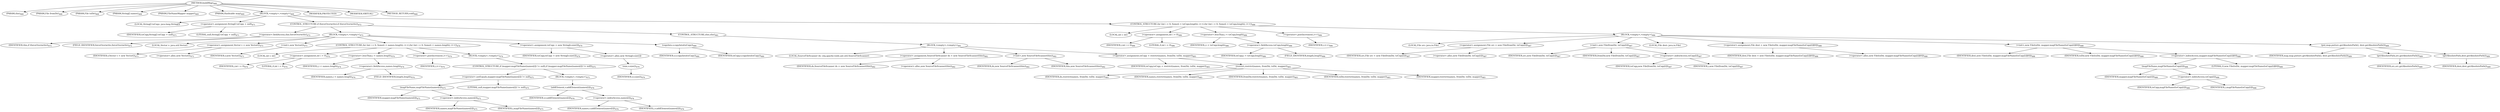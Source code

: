 digraph "buildMap" {  
"1134" [label = <(METHOD,buildMap)<SUB>468</SUB>> ]
"45" [label = <(PARAM,this)<SUB>468</SUB>> ]
"1135" [label = <(PARAM,File fromDir)<SUB>468</SUB>> ]
"1136" [label = <(PARAM,File toDir)<SUB>468</SUB>> ]
"1137" [label = <(PARAM,String[] names)<SUB>468</SUB>> ]
"1138" [label = <(PARAM,FileNameMapper mapper)<SUB>469</SUB>> ]
"1139" [label = <(PARAM,Hashtable map)<SUB>469</SUB>> ]
"1140" [label = <(BLOCK,&lt;empty&gt;,&lt;empty&gt;)<SUB>469</SUB>> ]
"1141" [label = <(LOCAL,String[] toCopy: java.lang.String[])> ]
"1142" [label = <(&lt;operator&gt;.assignment,String[] toCopy = null)<SUB>471</SUB>> ]
"1143" [label = <(IDENTIFIER,toCopy,String[] toCopy = null)<SUB>471</SUB>> ]
"1144" [label = <(LITERAL,null,String[] toCopy = null)<SUB>471</SUB>> ]
"1145" [label = <(CONTROL_STRUCTURE,if (forceOverwrite),if (forceOverwrite))<SUB>472</SUB>> ]
"1146" [label = <(&lt;operator&gt;.fieldAccess,this.forceOverwrite)<SUB>472</SUB>> ]
"1147" [label = <(IDENTIFIER,this,if (forceOverwrite))<SUB>472</SUB>> ]
"1148" [label = <(FIELD_IDENTIFIER,forceOverwrite,forceOverwrite)<SUB>472</SUB>> ]
"1149" [label = <(BLOCK,&lt;empty&gt;,&lt;empty&gt;)<SUB>472</SUB>> ]
"43" [label = <(LOCAL,Vector v: java.util.Vector)> ]
"1150" [label = <(&lt;operator&gt;.assignment,Vector v = new Vector())<SUB>473</SUB>> ]
"1151" [label = <(IDENTIFIER,v,Vector v = new Vector())<SUB>473</SUB>> ]
"1152" [label = <(&lt;operator&gt;.alloc,new Vector())<SUB>473</SUB>> ]
"1153" [label = <(&lt;init&gt;,new Vector())<SUB>473</SUB>> ]
"42" [label = <(IDENTIFIER,v,new Vector())<SUB>473</SUB>> ]
"1154" [label = <(CONTROL_STRUCTURE,for (int i = 0; Some(i &lt; names.length); i++),for (int i = 0; Some(i &lt; names.length); i++))<SUB>474</SUB>> ]
"1155" [label = <(LOCAL,int i: int)> ]
"1156" [label = <(&lt;operator&gt;.assignment,int i = 0)<SUB>474</SUB>> ]
"1157" [label = <(IDENTIFIER,i,int i = 0)<SUB>474</SUB>> ]
"1158" [label = <(LITERAL,0,int i = 0)<SUB>474</SUB>> ]
"1159" [label = <(&lt;operator&gt;.lessThan,i &lt; names.length)<SUB>474</SUB>> ]
"1160" [label = <(IDENTIFIER,i,i &lt; names.length)<SUB>474</SUB>> ]
"1161" [label = <(&lt;operator&gt;.fieldAccess,names.length)<SUB>474</SUB>> ]
"1162" [label = <(IDENTIFIER,names,i &lt; names.length)<SUB>474</SUB>> ]
"1163" [label = <(FIELD_IDENTIFIER,length,length)<SUB>474</SUB>> ]
"1164" [label = <(&lt;operator&gt;.postIncrement,i++)<SUB>474</SUB>> ]
"1165" [label = <(IDENTIFIER,i,i++)<SUB>474</SUB>> ]
"1166" [label = <(BLOCK,&lt;empty&gt;,&lt;empty&gt;)<SUB>474</SUB>> ]
"1167" [label = <(CONTROL_STRUCTURE,if (mapper.mapFileName(names[i]) != null),if (mapper.mapFileName(names[i]) != null))<SUB>475</SUB>> ]
"1168" [label = <(&lt;operator&gt;.notEquals,mapper.mapFileName(names[i]) != null)<SUB>475</SUB>> ]
"1169" [label = <(mapFileName,mapFileName(names[i]))<SUB>475</SUB>> ]
"1170" [label = <(IDENTIFIER,mapper,mapFileName(names[i]))<SUB>475</SUB>> ]
"1171" [label = <(&lt;operator&gt;.indexAccess,names[i])<SUB>475</SUB>> ]
"1172" [label = <(IDENTIFIER,names,mapFileName(names[i]))<SUB>475</SUB>> ]
"1173" [label = <(IDENTIFIER,i,mapFileName(names[i]))<SUB>475</SUB>> ]
"1174" [label = <(LITERAL,null,mapper.mapFileName(names[i]) != null)<SUB>475</SUB>> ]
"1175" [label = <(BLOCK,&lt;empty&gt;,&lt;empty&gt;)<SUB>475</SUB>> ]
"1176" [label = <(addElement,v.addElement(names[i]))<SUB>476</SUB>> ]
"1177" [label = <(IDENTIFIER,v,v.addElement(names[i]))<SUB>476</SUB>> ]
"1178" [label = <(&lt;operator&gt;.indexAccess,names[i])<SUB>476</SUB>> ]
"1179" [label = <(IDENTIFIER,names,v.addElement(names[i]))<SUB>476</SUB>> ]
"1180" [label = <(IDENTIFIER,i,v.addElement(names[i]))<SUB>476</SUB>> ]
"1181" [label = <(&lt;operator&gt;.assignment,toCopy = new String[v.size()])<SUB>479</SUB>> ]
"1182" [label = <(IDENTIFIER,toCopy,toCopy = new String[v.size()])<SUB>479</SUB>> ]
"1183" [label = <(&lt;operator&gt;.alloc,new String[v.size()])> ]
"1184" [label = <(size,v.size())<SUB>479</SUB>> ]
"1185" [label = <(IDENTIFIER,v,v.size())<SUB>479</SUB>> ]
"1186" [label = <(copyInto,v.copyInto(toCopy))<SUB>480</SUB>> ]
"1187" [label = <(IDENTIFIER,v,v.copyInto(toCopy))<SUB>480</SUB>> ]
"1188" [label = <(IDENTIFIER,toCopy,v.copyInto(toCopy))<SUB>480</SUB>> ]
"1189" [label = <(CONTROL_STRUCTURE,else,else)<SUB>481</SUB>> ]
"1190" [label = <(BLOCK,&lt;empty&gt;,&lt;empty&gt;)<SUB>481</SUB>> ]
"47" [label = <(LOCAL,SourceFileScanner ds: org.apache.tools.ant.util.SourceFileScanner)> ]
"1191" [label = <(&lt;operator&gt;.assignment,SourceFileScanner ds = new SourceFileScanner(this))<SUB>482</SUB>> ]
"1192" [label = <(IDENTIFIER,ds,SourceFileScanner ds = new SourceFileScanner(this))<SUB>482</SUB>> ]
"1193" [label = <(&lt;operator&gt;.alloc,new SourceFileScanner(this))<SUB>482</SUB>> ]
"1194" [label = <(&lt;init&gt;,new SourceFileScanner(this))<SUB>482</SUB>> ]
"46" [label = <(IDENTIFIER,ds,new SourceFileScanner(this))<SUB>482</SUB>> ]
"44" [label = <(IDENTIFIER,this,new SourceFileScanner(this))<SUB>482</SUB>> ]
"1195" [label = <(&lt;operator&gt;.assignment,toCopy = restrict(names, fromDir, toDir, mapper))<SUB>483</SUB>> ]
"1196" [label = <(IDENTIFIER,toCopy,toCopy = restrict(names, fromDir, toDir, mapper))<SUB>483</SUB>> ]
"1197" [label = <(restrict,restrict(names, fromDir, toDir, mapper))<SUB>483</SUB>> ]
"1198" [label = <(IDENTIFIER,ds,restrict(names, fromDir, toDir, mapper))<SUB>483</SUB>> ]
"1199" [label = <(IDENTIFIER,names,restrict(names, fromDir, toDir, mapper))<SUB>483</SUB>> ]
"1200" [label = <(IDENTIFIER,fromDir,restrict(names, fromDir, toDir, mapper))<SUB>483</SUB>> ]
"1201" [label = <(IDENTIFIER,toDir,restrict(names, fromDir, toDir, mapper))<SUB>483</SUB>> ]
"1202" [label = <(IDENTIFIER,mapper,restrict(names, fromDir, toDir, mapper))<SUB>483</SUB>> ]
"1203" [label = <(CONTROL_STRUCTURE,for (int i = 0; Some(i &lt; toCopy.length); i++),for (int i = 0; Some(i &lt; toCopy.length); i++))<SUB>486</SUB>> ]
"1204" [label = <(LOCAL,int i: int)> ]
"1205" [label = <(&lt;operator&gt;.assignment,int i = 0)<SUB>486</SUB>> ]
"1206" [label = <(IDENTIFIER,i,int i = 0)<SUB>486</SUB>> ]
"1207" [label = <(LITERAL,0,int i = 0)<SUB>486</SUB>> ]
"1208" [label = <(&lt;operator&gt;.lessThan,i &lt; toCopy.length)<SUB>486</SUB>> ]
"1209" [label = <(IDENTIFIER,i,i &lt; toCopy.length)<SUB>486</SUB>> ]
"1210" [label = <(&lt;operator&gt;.fieldAccess,toCopy.length)<SUB>486</SUB>> ]
"1211" [label = <(IDENTIFIER,toCopy,i &lt; toCopy.length)<SUB>486</SUB>> ]
"1212" [label = <(FIELD_IDENTIFIER,length,length)<SUB>486</SUB>> ]
"1213" [label = <(&lt;operator&gt;.postIncrement,i++)<SUB>486</SUB>> ]
"1214" [label = <(IDENTIFIER,i,i++)<SUB>486</SUB>> ]
"1215" [label = <(BLOCK,&lt;empty&gt;,&lt;empty&gt;)<SUB>486</SUB>> ]
"49" [label = <(LOCAL,File src: java.io.File)> ]
"1216" [label = <(&lt;operator&gt;.assignment,File src = new File(fromDir, toCopy[i]))<SUB>487</SUB>> ]
"1217" [label = <(IDENTIFIER,src,File src = new File(fromDir, toCopy[i]))<SUB>487</SUB>> ]
"1218" [label = <(&lt;operator&gt;.alloc,new File(fromDir, toCopy[i]))<SUB>487</SUB>> ]
"1219" [label = <(&lt;init&gt;,new File(fromDir, toCopy[i]))<SUB>487</SUB>> ]
"48" [label = <(IDENTIFIER,src,new File(fromDir, toCopy[i]))<SUB>487</SUB>> ]
"1220" [label = <(IDENTIFIER,fromDir,new File(fromDir, toCopy[i]))<SUB>487</SUB>> ]
"1221" [label = <(&lt;operator&gt;.indexAccess,toCopy[i])<SUB>487</SUB>> ]
"1222" [label = <(IDENTIFIER,toCopy,new File(fromDir, toCopy[i]))<SUB>487</SUB>> ]
"1223" [label = <(IDENTIFIER,i,new File(fromDir, toCopy[i]))<SUB>487</SUB>> ]
"51" [label = <(LOCAL,File dest: java.io.File)> ]
"1224" [label = <(&lt;operator&gt;.assignment,File dest = new File(toDir, mapper.mapFileName(toCopy[i])[0]))<SUB>488</SUB>> ]
"1225" [label = <(IDENTIFIER,dest,File dest = new File(toDir, mapper.mapFileName(toCopy[i])[0]))<SUB>488</SUB>> ]
"1226" [label = <(&lt;operator&gt;.alloc,new File(toDir, mapper.mapFileName(toCopy[i])[0]))<SUB>488</SUB>> ]
"1227" [label = <(&lt;init&gt;,new File(toDir, mapper.mapFileName(toCopy[i])[0]))<SUB>488</SUB>> ]
"50" [label = <(IDENTIFIER,dest,new File(toDir, mapper.mapFileName(toCopy[i])[0]))<SUB>488</SUB>> ]
"1228" [label = <(IDENTIFIER,toDir,new File(toDir, mapper.mapFileName(toCopy[i])[0]))<SUB>488</SUB>> ]
"1229" [label = <(&lt;operator&gt;.indexAccess,mapper.mapFileName(toCopy[i])[0])<SUB>488</SUB>> ]
"1230" [label = <(mapFileName,mapFileName(toCopy[i]))<SUB>488</SUB>> ]
"1231" [label = <(IDENTIFIER,mapper,mapFileName(toCopy[i]))<SUB>488</SUB>> ]
"1232" [label = <(&lt;operator&gt;.indexAccess,toCopy[i])<SUB>488</SUB>> ]
"1233" [label = <(IDENTIFIER,toCopy,mapFileName(toCopy[i]))<SUB>488</SUB>> ]
"1234" [label = <(IDENTIFIER,i,mapFileName(toCopy[i]))<SUB>488</SUB>> ]
"1235" [label = <(LITERAL,0,new File(toDir, mapper.mapFileName(toCopy[i])[0]))<SUB>488</SUB>> ]
"1236" [label = <(put,map.put(src.getAbsolutePath(), dest.getAbsolutePath()))<SUB>489</SUB>> ]
"1237" [label = <(IDENTIFIER,map,map.put(src.getAbsolutePath(), dest.getAbsolutePath()))<SUB>489</SUB>> ]
"1238" [label = <(getAbsolutePath,src.getAbsolutePath())<SUB>489</SUB>> ]
"1239" [label = <(IDENTIFIER,src,src.getAbsolutePath())<SUB>489</SUB>> ]
"1240" [label = <(getAbsolutePath,dest.getAbsolutePath())<SUB>489</SUB>> ]
"1241" [label = <(IDENTIFIER,dest,dest.getAbsolutePath())<SUB>489</SUB>> ]
"1242" [label = <(MODIFIER,PROTECTED)> ]
"1243" [label = <(MODIFIER,VIRTUAL)> ]
"1244" [label = <(METHOD_RETURN,void)<SUB>468</SUB>> ]
  "1134" -> "45" 
  "1134" -> "1135" 
  "1134" -> "1136" 
  "1134" -> "1137" 
  "1134" -> "1138" 
  "1134" -> "1139" 
  "1134" -> "1140" 
  "1134" -> "1242" 
  "1134" -> "1243" 
  "1134" -> "1244" 
  "1140" -> "1141" 
  "1140" -> "1142" 
  "1140" -> "1145" 
  "1140" -> "1203" 
  "1142" -> "1143" 
  "1142" -> "1144" 
  "1145" -> "1146" 
  "1145" -> "1149" 
  "1145" -> "1189" 
  "1146" -> "1147" 
  "1146" -> "1148" 
  "1149" -> "43" 
  "1149" -> "1150" 
  "1149" -> "1153" 
  "1149" -> "1154" 
  "1149" -> "1181" 
  "1149" -> "1186" 
  "1150" -> "1151" 
  "1150" -> "1152" 
  "1153" -> "42" 
  "1154" -> "1155" 
  "1154" -> "1156" 
  "1154" -> "1159" 
  "1154" -> "1164" 
  "1154" -> "1166" 
  "1156" -> "1157" 
  "1156" -> "1158" 
  "1159" -> "1160" 
  "1159" -> "1161" 
  "1161" -> "1162" 
  "1161" -> "1163" 
  "1164" -> "1165" 
  "1166" -> "1167" 
  "1167" -> "1168" 
  "1167" -> "1175" 
  "1168" -> "1169" 
  "1168" -> "1174" 
  "1169" -> "1170" 
  "1169" -> "1171" 
  "1171" -> "1172" 
  "1171" -> "1173" 
  "1175" -> "1176" 
  "1176" -> "1177" 
  "1176" -> "1178" 
  "1178" -> "1179" 
  "1178" -> "1180" 
  "1181" -> "1182" 
  "1181" -> "1183" 
  "1183" -> "1184" 
  "1184" -> "1185" 
  "1186" -> "1187" 
  "1186" -> "1188" 
  "1189" -> "1190" 
  "1190" -> "47" 
  "1190" -> "1191" 
  "1190" -> "1194" 
  "1190" -> "1195" 
  "1191" -> "1192" 
  "1191" -> "1193" 
  "1194" -> "46" 
  "1194" -> "44" 
  "1195" -> "1196" 
  "1195" -> "1197" 
  "1197" -> "1198" 
  "1197" -> "1199" 
  "1197" -> "1200" 
  "1197" -> "1201" 
  "1197" -> "1202" 
  "1203" -> "1204" 
  "1203" -> "1205" 
  "1203" -> "1208" 
  "1203" -> "1213" 
  "1203" -> "1215" 
  "1205" -> "1206" 
  "1205" -> "1207" 
  "1208" -> "1209" 
  "1208" -> "1210" 
  "1210" -> "1211" 
  "1210" -> "1212" 
  "1213" -> "1214" 
  "1215" -> "49" 
  "1215" -> "1216" 
  "1215" -> "1219" 
  "1215" -> "51" 
  "1215" -> "1224" 
  "1215" -> "1227" 
  "1215" -> "1236" 
  "1216" -> "1217" 
  "1216" -> "1218" 
  "1219" -> "48" 
  "1219" -> "1220" 
  "1219" -> "1221" 
  "1221" -> "1222" 
  "1221" -> "1223" 
  "1224" -> "1225" 
  "1224" -> "1226" 
  "1227" -> "50" 
  "1227" -> "1228" 
  "1227" -> "1229" 
  "1229" -> "1230" 
  "1229" -> "1235" 
  "1230" -> "1231" 
  "1230" -> "1232" 
  "1232" -> "1233" 
  "1232" -> "1234" 
  "1236" -> "1237" 
  "1236" -> "1238" 
  "1236" -> "1240" 
  "1238" -> "1239" 
  "1240" -> "1241" 
}
